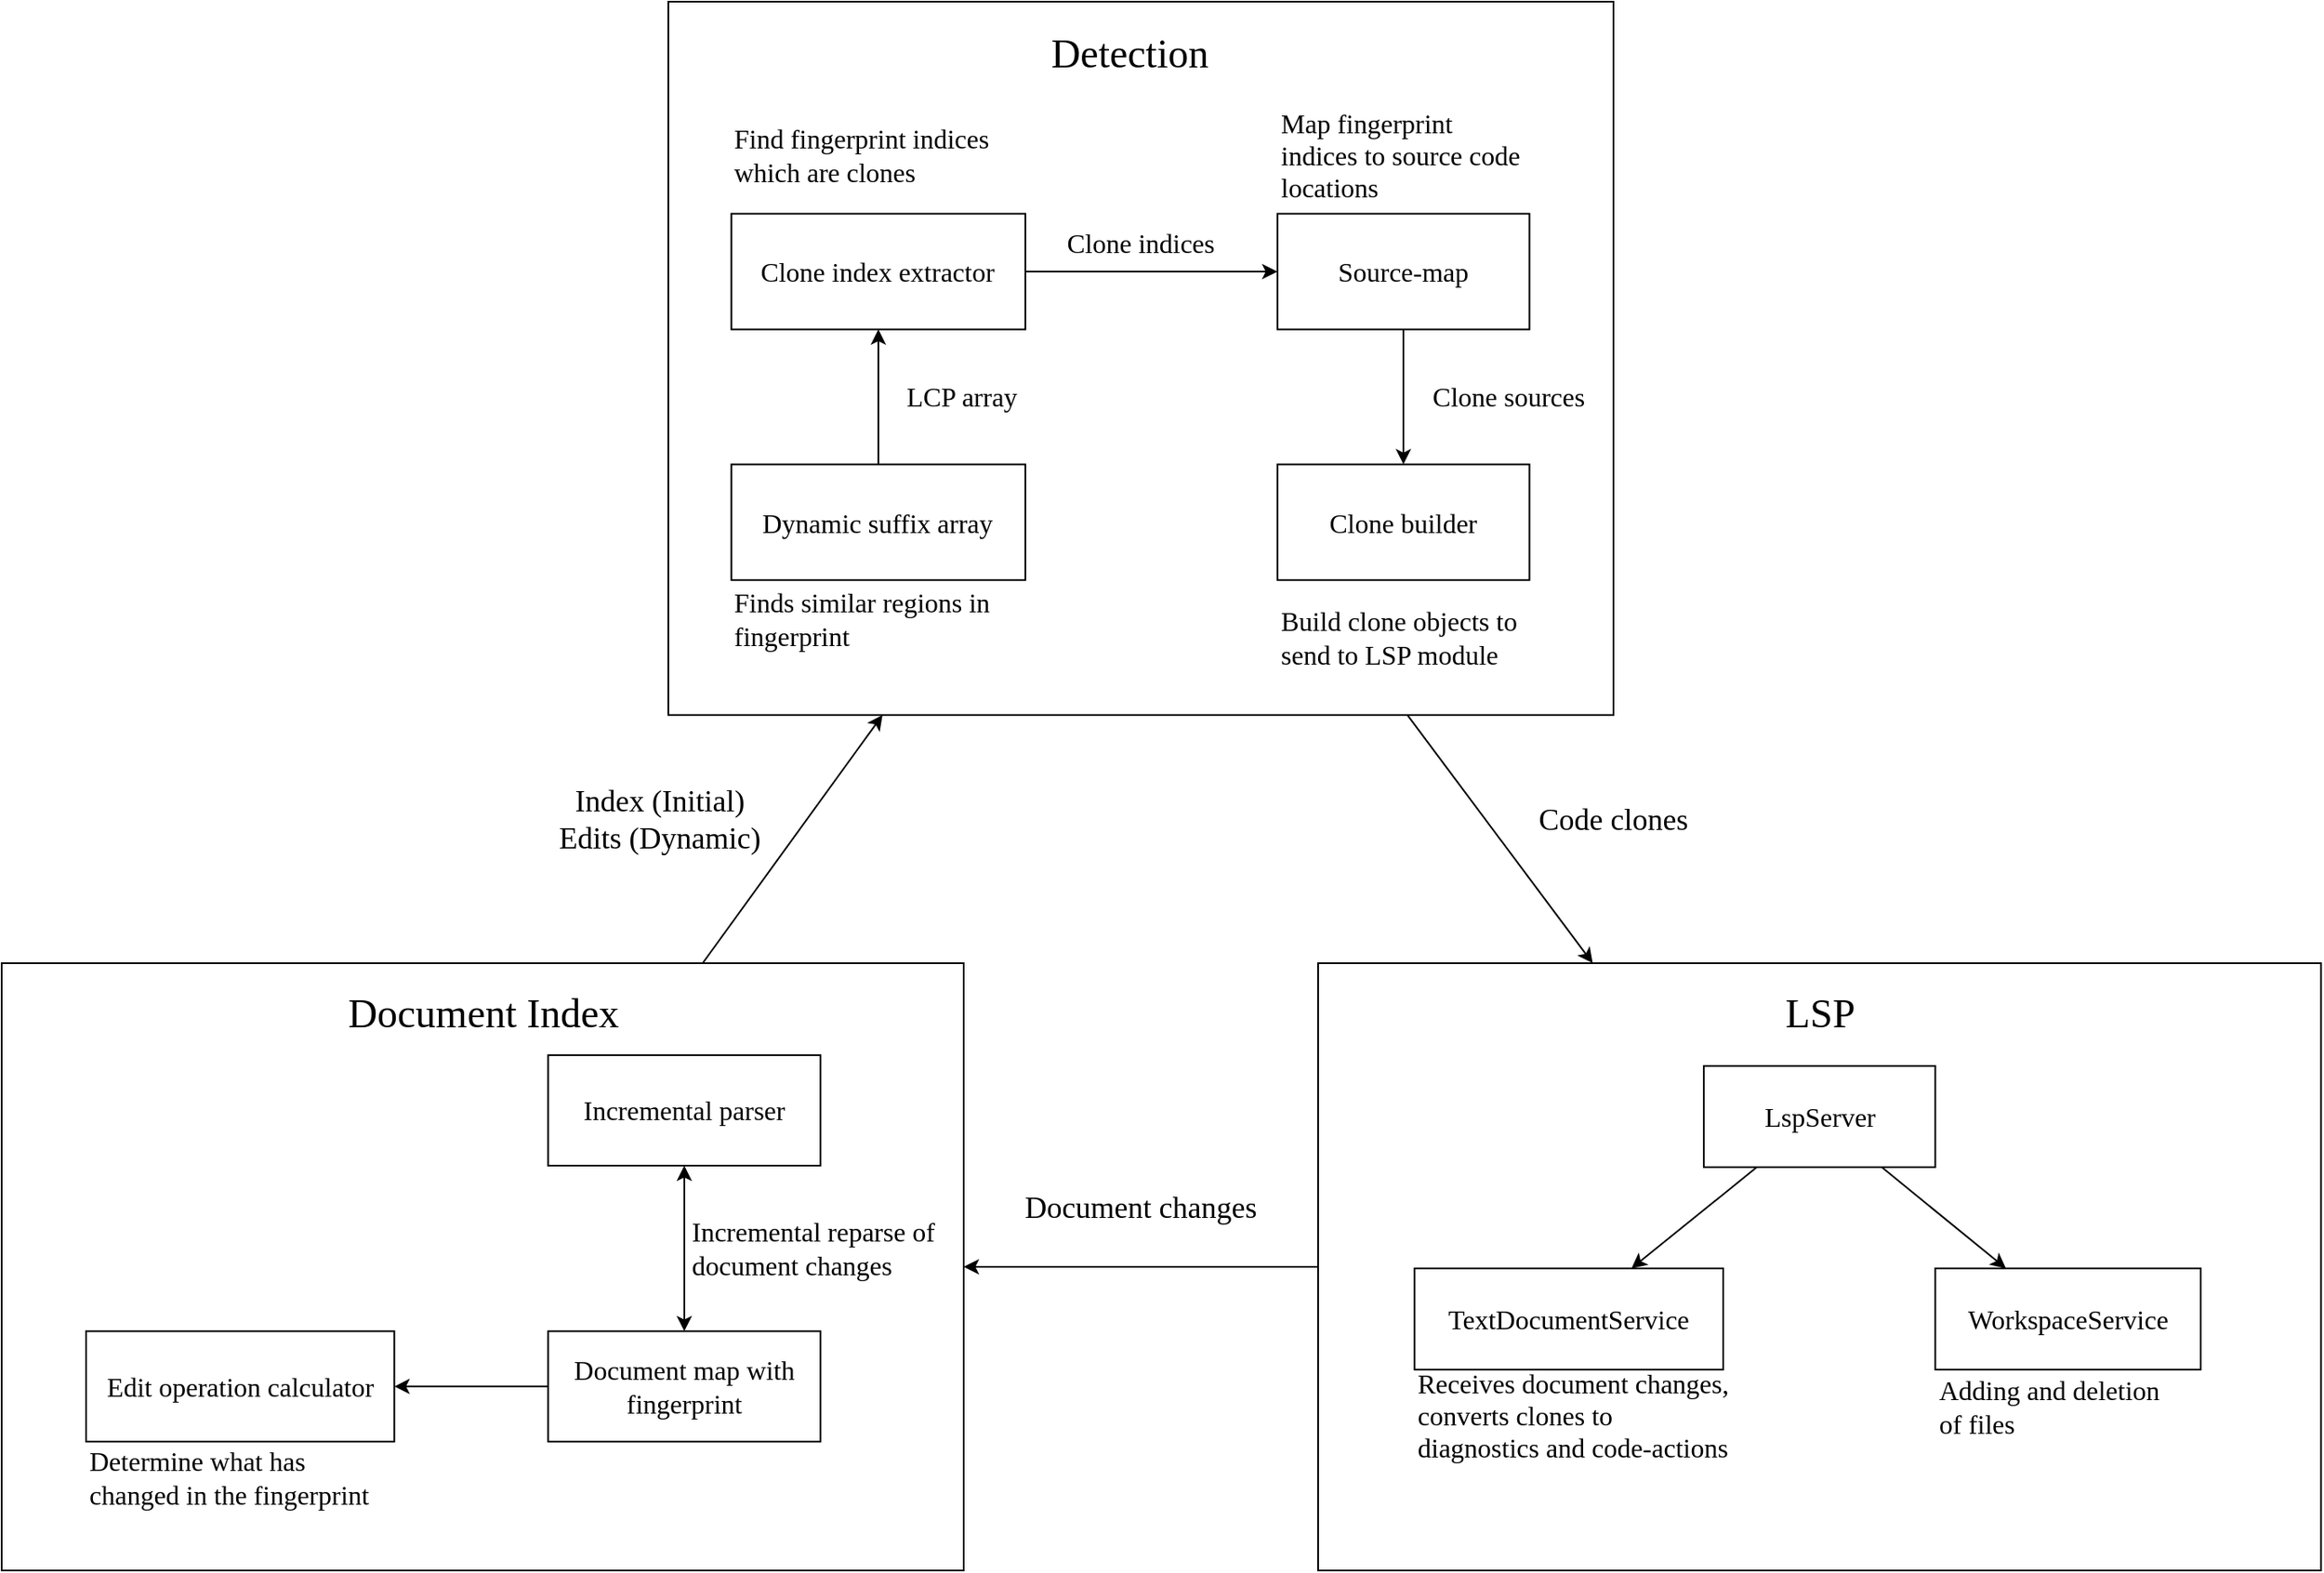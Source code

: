 <mxfile version="20.8.16" type="device"><diagram name="Page-1" id="Y4n5Yxikip4xXDvf3h0p"><mxGraphModel dx="2284" dy="2105" grid="1" gridSize="10" guides="1" tooltips="1" connect="1" arrows="1" fold="1" page="1" pageScale="1" pageWidth="850" pageHeight="1100" math="0" shadow="0"><root><mxCell id="0"/><mxCell id="1" parent="0"/><mxCell id="Iz0A_yomUNvifDAudpDW-1" value="" style="rounded=0;whiteSpace=wrap;html=1;container=1;fontFamily=Computer Modern;" vertex="1" parent="1"><mxGeometry x="170" y="200" width="594.24" height="360" as="geometry"/></mxCell><mxCell id="Iz0A_yomUNvifDAudpDW-2" value="LspServer" style="rounded=0;whiteSpace=wrap;html=1;fontSize=16;fontFamily=Computer Modern;" vertex="1" parent="Iz0A_yomUNvifDAudpDW-1"><mxGeometry x="228.554" y="60.908" width="137.132" height="60.0" as="geometry"/></mxCell><mxCell id="Iz0A_yomUNvifDAudpDW-3" value="&lt;font style=&quot;font-size: 24px;&quot;&gt;LSP&lt;/font&gt;" style="text;html=1;strokeColor=none;fillColor=none;align=center;verticalAlign=middle;whiteSpace=wrap;rounded=0;fontFamily=Computer Modern;fontSize=24;" vertex="1" parent="Iz0A_yomUNvifDAudpDW-1"><mxGeometry x="262.837" y="20" width="68.566" height="20" as="geometry"/></mxCell><mxCell id="Iz0A_yomUNvifDAudpDW-4" value="TextDocumentService" style="rounded=0;whiteSpace=wrap;html=1;fontSize=16;fontFamily=Computer Modern;" vertex="1" parent="Iz0A_yomUNvifDAudpDW-1"><mxGeometry x="57.14" y="180.91" width="182.86" height="60" as="geometry"/></mxCell><mxCell id="Iz0A_yomUNvifDAudpDW-5" value="WorkspaceService" style="rounded=0;whiteSpace=wrap;html=1;fontSize=16;fontFamily=Computer Modern;" vertex="1" parent="Iz0A_yomUNvifDAudpDW-1"><mxGeometry x="365.683" y="180.905" width="157.248" height="60.0" as="geometry"/></mxCell><mxCell id="Iz0A_yomUNvifDAudpDW-7" value="" style="endArrow=classic;html=1;rounded=0;fontSize=14;fontFamily=Computer Modern;" edge="1" parent="Iz0A_yomUNvifDAudpDW-1" source="Iz0A_yomUNvifDAudpDW-2" target="Iz0A_yomUNvifDAudpDW-4"><mxGeometry width="50" height="50" relative="1" as="geometry"><mxPoint x="228.554" y="310.908" as="sourcePoint"/><mxPoint x="285.692" y="260.908" as="targetPoint"/></mxGeometry></mxCell><mxCell id="Iz0A_yomUNvifDAudpDW-8" value="" style="endArrow=classic;html=1;rounded=0;fontSize=14;fontFamily=Computer Modern;" edge="1" parent="Iz0A_yomUNvifDAudpDW-1" source="Iz0A_yomUNvifDAudpDW-2" target="Iz0A_yomUNvifDAudpDW-5"><mxGeometry width="50" height="50" relative="1" as="geometry"><mxPoint x="319.975" y="290.908" as="sourcePoint"/><mxPoint x="377.114" y="240.908" as="targetPoint"/></mxGeometry></mxCell><mxCell id="Iz0A_yomUNvifDAudpDW-9" value="Receives document changes, converts clones to diagnostics and code-actions" style="text;html=1;strokeColor=none;fillColor=none;align=left;verticalAlign=middle;whiteSpace=wrap;rounded=0;fontSize=16;fontFamily=Computer Modern;" vertex="1" parent="Iz0A_yomUNvifDAudpDW-1"><mxGeometry x="57.14" y="251.82" width="192.86" height="32.73" as="geometry"/></mxCell><mxCell id="Iz0A_yomUNvifDAudpDW-11" value="Adding and deletion of files" style="text;html=1;strokeColor=none;fillColor=none;align=left;verticalAlign=middle;whiteSpace=wrap;rounded=0;fontSize=16;fontFamily=Computer Modern;" vertex="1" parent="Iz0A_yomUNvifDAudpDW-1"><mxGeometry x="365.686" y="240.912" width="148.56" height="43.636" as="geometry"/></mxCell><mxCell id="Iz0A_yomUNvifDAudpDW-13" value="" style="rounded=0;whiteSpace=wrap;html=1;fontSize=14;container=1;fontFamily=Computer Modern;" vertex="1" parent="1"><mxGeometry x="-610" y="200" width="570" height="360" as="geometry"><mxRectangle x="-430" y="200" width="50" height="40" as="alternateBounds"/></mxGeometry></mxCell><mxCell id="Iz0A_yomUNvifDAudpDW-14" value="Document Index" style="text;html=1;strokeColor=none;fillColor=none;align=center;verticalAlign=middle;whiteSpace=wrap;rounded=0;fontSize=24;fontFamily=Computer Modern;" vertex="1" parent="Iz0A_yomUNvifDAudpDW-13"><mxGeometry x="185.682" y="13.636" width="198.636" height="32.727" as="geometry"/></mxCell><mxCell id="Iz0A_yomUNvifDAudpDW-15" value="Document map with fingerprint" style="rounded=0;whiteSpace=wrap;html=1;fontSize=16;fontFamily=Computer Modern;" vertex="1" parent="Iz0A_yomUNvifDAudpDW-13"><mxGeometry x="323.772" y="218.182" width="161.38" height="65.455" as="geometry"/></mxCell><mxCell id="Iz0A_yomUNvifDAudpDW-17" value="Incremental parser" style="rounded=0;whiteSpace=wrap;html=1;fontSize=16;fontFamily=Computer Modern;" vertex="1" parent="Iz0A_yomUNvifDAudpDW-13"><mxGeometry x="323.772" y="54.545" width="161.38" height="65.455" as="geometry"/></mxCell><mxCell id="Iz0A_yomUNvifDAudpDW-18" value="" style="endArrow=classic;startArrow=classic;html=1;rounded=0;fontSize=14;fontFamily=Computer Modern;" edge="1" parent="Iz0A_yomUNvifDAudpDW-13" source="Iz0A_yomUNvifDAudpDW-15" target="Iz0A_yomUNvifDAudpDW-17"><mxGeometry width="50" height="50" relative="1" as="geometry"><mxPoint x="29.72" y="229.091" as="sourcePoint"/><mxPoint x="116.083" y="174.545" as="targetPoint"/></mxGeometry></mxCell><mxCell id="Iz0A_yomUNvifDAudpDW-19" value="Incremental reparse of document changes" style="text;html=1;strokeColor=none;fillColor=none;align=left;verticalAlign=middle;whiteSpace=wrap;rounded=0;fontSize=16;fontFamily=Computer Modern;" vertex="1" parent="Iz0A_yomUNvifDAudpDW-13"><mxGeometry x="407.143" y="152.727" width="162.857" height="32.727" as="geometry"/></mxCell><mxCell id="Iz0A_yomUNvifDAudpDW-20" value="Edit operation calculator" style="rounded=0;whiteSpace=wrap;html=1;fontSize=16;fontFamily=Computer Modern;" vertex="1" parent="Iz0A_yomUNvifDAudpDW-13"><mxGeometry x="50" y="218.18" width="182.65" height="65.45" as="geometry"/></mxCell><mxCell id="Iz0A_yomUNvifDAudpDW-21" value="" style="endArrow=classic;html=1;rounded=0;fontSize=14;fontFamily=Computer Modern;" edge="1" parent="Iz0A_yomUNvifDAudpDW-13" source="Iz0A_yomUNvifDAudpDW-15" target="Iz0A_yomUNvifDAudpDW-20"><mxGeometry width="50" height="50" relative="1" as="geometry"><mxPoint x="312.139" y="250.909" as="sourcePoint"/><mxPoint x="370.302" y="196.364" as="targetPoint"/></mxGeometry></mxCell><mxCell id="Iz0A_yomUNvifDAudpDW-22" value="Determine what has changed in the fingerprint" style="text;html=1;strokeColor=none;fillColor=none;align=left;verticalAlign=middle;whiteSpace=wrap;rounded=0;fontSize=16;fontFamily=Computer Modern;" vertex="1" parent="Iz0A_yomUNvifDAudpDW-13"><mxGeometry x="50" y="283.64" width="180" height="43.64" as="geometry"/></mxCell><mxCell id="Iz0A_yomUNvifDAudpDW-23" value="" style="rounded=0;whiteSpace=wrap;html=1;fontSize=14;container=1;" vertex="1" parent="1"><mxGeometry x="-215" y="-370" width="560" height="422.86" as="geometry"/></mxCell><mxCell id="Iz0A_yomUNvifDAudpDW-27" value="Detection" style="text;html=1;strokeColor=none;fillColor=none;align=center;verticalAlign=middle;whiteSpace=wrap;rounded=0;fontSize=24;fontFamily=Computer Modern;" vertex="1" parent="Iz0A_yomUNvifDAudpDW-23"><mxGeometry x="140.207" y="11.434" width="267.141" height="39.643" as="geometry"/></mxCell><mxCell id="Iz0A_yomUNvifDAudpDW-28" value="Dynamic suffix array" style="rounded=0;whiteSpace=wrap;html=1;fontFamily=Computer Modern;fontSize=16;" vertex="1" parent="Iz0A_yomUNvifDAudpDW-23"><mxGeometry x="37.333" y="274.288" width="174.222" height="68.572" as="geometry"/></mxCell><mxCell id="Iz0A_yomUNvifDAudpDW-29" value="Clone index extractor" style="rounded=0;whiteSpace=wrap;html=1;fontFamily=Computer Modern;fontSize=16;" vertex="1" parent="Iz0A_yomUNvifDAudpDW-23"><mxGeometry x="37.333" y="125.715" width="174.222" height="68.572" as="geometry"/></mxCell><mxCell id="Iz0A_yomUNvifDAudpDW-30" value="" style="endArrow=classic;html=1;rounded=0;fontFamily=Computer Modern;fontSize=14;" edge="1" parent="Iz0A_yomUNvifDAudpDW-23" source="Iz0A_yomUNvifDAudpDW-28" target="Iz0A_yomUNvifDAudpDW-29"><mxGeometry width="50" height="50" relative="1" as="geometry"><mxPoint x="174.222" y="548.575" as="sourcePoint"/><mxPoint x="236.444" y="491.432" as="targetPoint"/></mxGeometry></mxCell><mxCell id="Iz0A_yomUNvifDAudpDW-31" value="LCP array" style="text;html=1;strokeColor=none;fillColor=none;align=center;verticalAlign=middle;whiteSpace=wrap;rounded=0;fontSize=16;fontFamily=Computer Modern;" vertex="1" parent="Iz0A_yomUNvifDAudpDW-23"><mxGeometry x="124.444" y="217.144" width="99.556" height="34.286" as="geometry"/></mxCell><mxCell id="Iz0A_yomUNvifDAudpDW-32" value="Source-map" style="rounded=0;whiteSpace=wrap;html=1;fontFamily=Computer Modern;fontSize=16;" vertex="1" parent="Iz0A_yomUNvifDAudpDW-23"><mxGeometry x="360.889" y="125.715" width="149.333" height="68.572" as="geometry"/></mxCell><mxCell id="Iz0A_yomUNvifDAudpDW-33" value="Clone builder" style="rounded=0;whiteSpace=wrap;html=1;fontFamily=Computer Modern;fontSize=16;" vertex="1" parent="Iz0A_yomUNvifDAudpDW-23"><mxGeometry x="360.889" y="274.288" width="149.333" height="68.572" as="geometry"/></mxCell><mxCell id="Iz0A_yomUNvifDAudpDW-34" value="" style="endArrow=classic;html=1;rounded=0;fontFamily=Computer Modern;fontSize=14;" edge="1" parent="Iz0A_yomUNvifDAudpDW-23" source="Iz0A_yomUNvifDAudpDW-29" target="Iz0A_yomUNvifDAudpDW-32"><mxGeometry width="50" height="50" relative="1" as="geometry"><mxPoint x="174.222" y="514.289" as="sourcePoint"/><mxPoint x="236.444" y="457.146" as="targetPoint"/></mxGeometry></mxCell><mxCell id="Iz0A_yomUNvifDAudpDW-35" value="" style="endArrow=classic;html=1;rounded=0;fontFamily=Computer Modern;fontSize=14;" edge="1" parent="Iz0A_yomUNvifDAudpDW-23" source="Iz0A_yomUNvifDAudpDW-32" target="Iz0A_yomUNvifDAudpDW-33"><mxGeometry width="50" height="50" relative="1" as="geometry"><mxPoint x="211.556" y="514.289" as="sourcePoint"/><mxPoint x="273.778" y="457.146" as="targetPoint"/></mxGeometry></mxCell><mxCell id="Iz0A_yomUNvifDAudpDW-36" value="Finds similar regions in fingerprint" style="text;html=1;strokeColor=none;fillColor=none;align=left;verticalAlign=middle;whiteSpace=wrap;rounded=0;fontSize=16;fontFamily=Computer Modern;" vertex="1" parent="Iz0A_yomUNvifDAudpDW-23"><mxGeometry x="37.333" y="342.859" width="174.222" height="45.715" as="geometry"/></mxCell><mxCell id="Iz0A_yomUNvifDAudpDW-37" value="Find fingerprint indices which are clones" style="text;html=1;strokeColor=none;fillColor=none;align=left;verticalAlign=middle;whiteSpace=wrap;rounded=0;fontSize=16;fontFamily=Computer Modern;" vertex="1" parent="Iz0A_yomUNvifDAudpDW-23"><mxGeometry x="37.333" y="57.143" width="174.222" height="68.572" as="geometry"/></mxCell><mxCell id="Iz0A_yomUNvifDAudpDW-38" value="Map fingerprint indices to source code locations" style="text;html=1;strokeColor=none;fillColor=none;align=left;verticalAlign=middle;whiteSpace=wrap;rounded=0;fontSize=16;fontFamily=Computer Modern;" vertex="1" parent="Iz0A_yomUNvifDAudpDW-23"><mxGeometry x="360.889" y="57.143" width="149.333" height="68.572" as="geometry"/></mxCell><mxCell id="Iz0A_yomUNvifDAudpDW-39" value="Build clone objects to send to LSP module" style="text;html=1;strokeColor=none;fillColor=none;align=left;verticalAlign=middle;whiteSpace=wrap;rounded=0;fontSize=16;fontFamily=Computer Modern;" vertex="1" parent="Iz0A_yomUNvifDAudpDW-23"><mxGeometry x="360.889" y="342.859" width="149.333" height="68.572" as="geometry"/></mxCell><mxCell id="Iz0A_yomUNvifDAudpDW-44" value="Clone indices" style="text;html=1;strokeColor=none;fillColor=none;align=center;verticalAlign=middle;whiteSpace=wrap;rounded=0;fontSize=16;fontFamily=Computer Modern;" vertex="1" parent="Iz0A_yomUNvifDAudpDW-23"><mxGeometry x="224.0" y="125.715" width="112.0" height="34.286" as="geometry"/></mxCell><mxCell id="Iz0A_yomUNvifDAudpDW-45" value="Clone sources" style="text;html=1;strokeColor=none;fillColor=none;align=center;verticalAlign=middle;whiteSpace=wrap;rounded=0;fontSize=16;fontFamily=Computer Modern;" vertex="1" parent="Iz0A_yomUNvifDAudpDW-23"><mxGeometry x="435.556" y="217.144" width="124.444" height="34.286" as="geometry"/></mxCell><mxCell id="Iz0A_yomUNvifDAudpDW-25" value="" style="endArrow=classic;html=1;rounded=0;fontFamily=Computer Modern;fontSize=22;" edge="1" parent="1" source="Iz0A_yomUNvifDAudpDW-1" target="Iz0A_yomUNvifDAudpDW-13"><mxGeometry width="50" height="50" relative="1" as="geometry"><mxPoint y="240" as="sourcePoint"/><mxPoint x="50" y="190" as="targetPoint"/></mxGeometry></mxCell><mxCell id="Iz0A_yomUNvifDAudpDW-26" value="Document changes" style="text;html=1;strokeColor=none;fillColor=none;align=center;verticalAlign=middle;whiteSpace=wrap;rounded=0;fontSize=18;fontFamily=Computer Modern;" vertex="1" parent="1"><mxGeometry x="-10" y="330" width="150" height="30" as="geometry"/></mxCell><mxCell id="Iz0A_yomUNvifDAudpDW-40" value="" style="endArrow=classic;html=1;rounded=0;fontFamily=Computer Modern;fontSize=14;" edge="1" parent="1" source="Iz0A_yomUNvifDAudpDW-23" target="Iz0A_yomUNvifDAudpDW-1"><mxGeometry width="50" height="50" relative="1" as="geometry"><mxPoint x="40" y="130" as="sourcePoint"/><mxPoint x="90" y="80" as="targetPoint"/></mxGeometry></mxCell><mxCell id="Iz0A_yomUNvifDAudpDW-41" value="Code clones" style="text;html=1;strokeColor=none;fillColor=none;align=center;verticalAlign=middle;whiteSpace=wrap;rounded=0;fontSize=18;fontFamily=Computer Modern;" vertex="1" parent="1"><mxGeometry x="290" y="100" width="110" height="30" as="geometry"/></mxCell><mxCell id="Iz0A_yomUNvifDAudpDW-42" value="" style="endArrow=classic;html=1;rounded=0;fontFamily=Computer Modern;fontSize=16;" edge="1" parent="1" source="Iz0A_yomUNvifDAudpDW-13" target="Iz0A_yomUNvifDAudpDW-23"><mxGeometry width="50" height="50" relative="1" as="geometry"><mxPoint y="70" as="sourcePoint"/><mxPoint x="50" y="20" as="targetPoint"/></mxGeometry></mxCell><mxCell id="Iz0A_yomUNvifDAudpDW-43" value="Index (Initial)&lt;br style=&quot;font-size: 18px;&quot;&gt;Edits (Dynamic)" style="text;html=1;strokeColor=none;fillColor=none;align=center;verticalAlign=middle;whiteSpace=wrap;rounded=0;fontSize=18;fontFamily=Computer Modern;" vertex="1" parent="1"><mxGeometry x="-290" y="100" width="140" height="30" as="geometry"/></mxCell></root></mxGraphModel></diagram></mxfile>